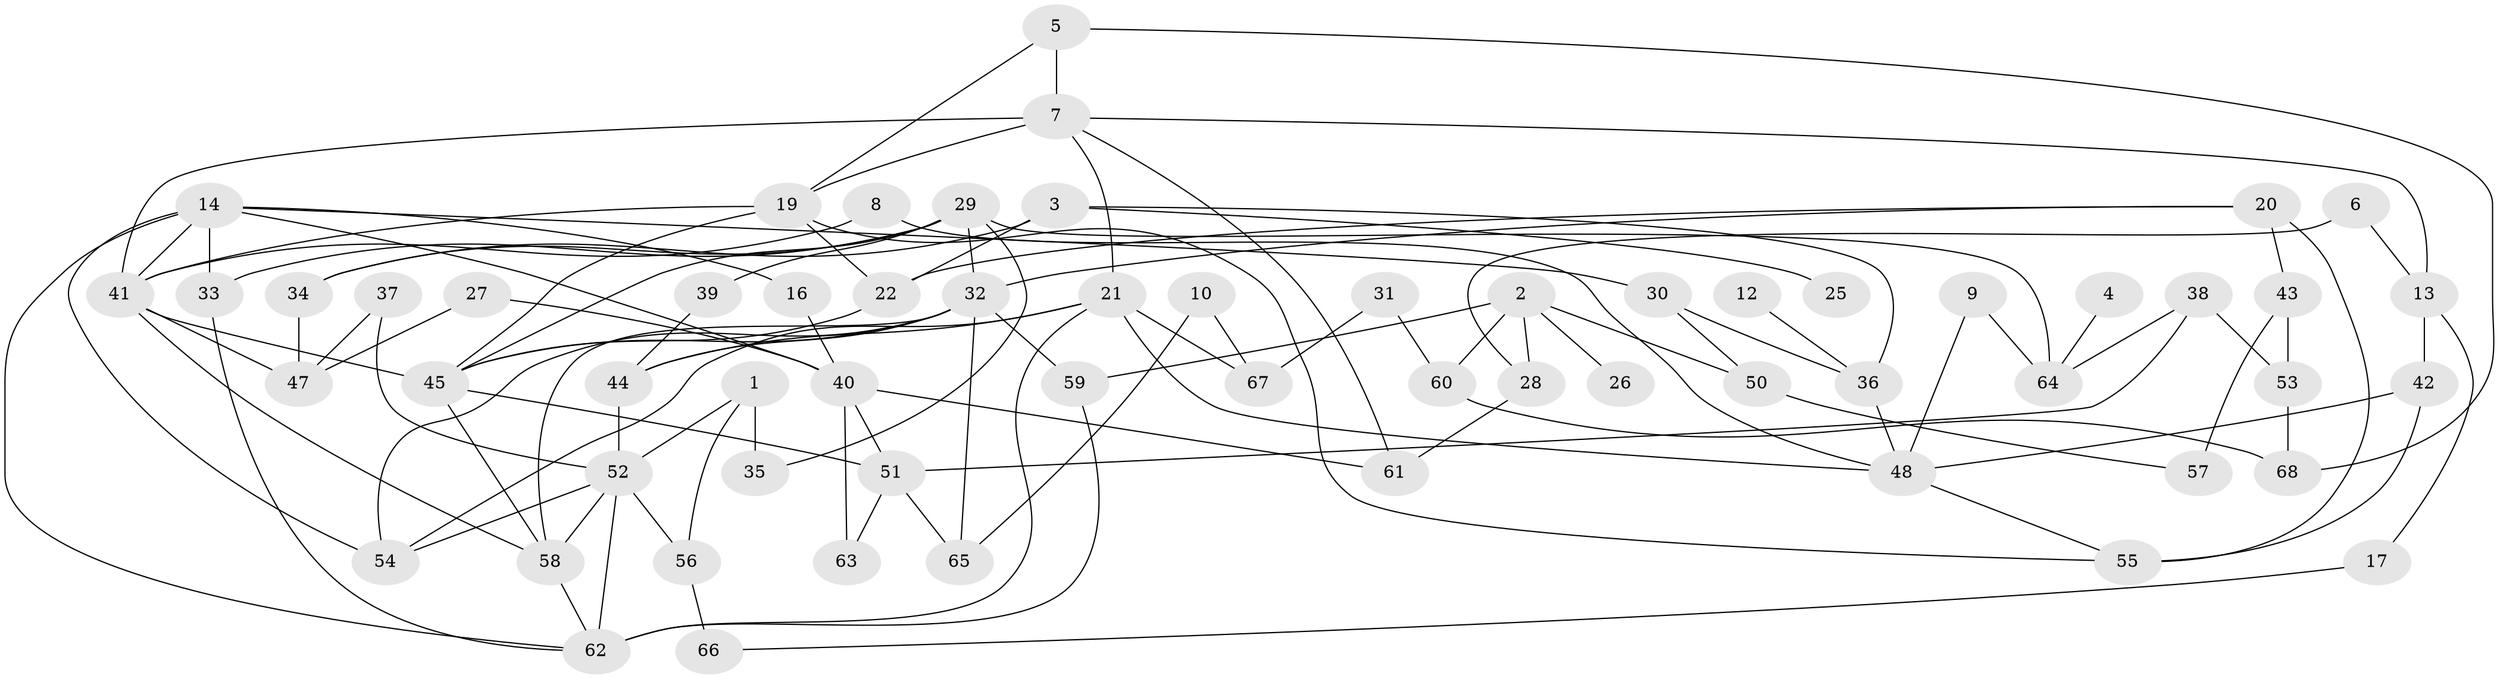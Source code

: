// original degree distribution, {3: 0.25925925925925924, 5: 0.1111111111111111, 1: 0.17777777777777778, 4: 0.14074074074074075, 2: 0.23703703703703705, 7: 0.014814814814814815, 0: 0.05185185185185185, 6: 0.007407407407407408}
// Generated by graph-tools (version 1.1) at 2025/00/03/09/25 03:00:50]
// undirected, 61 vertices, 110 edges
graph export_dot {
graph [start="1"]
  node [color=gray90,style=filled];
  1;
  2;
  3;
  4;
  5;
  6;
  7;
  8;
  9;
  10;
  12;
  13;
  14;
  16;
  17;
  19;
  20;
  21;
  22;
  25;
  26;
  27;
  28;
  29;
  30;
  31;
  32;
  33;
  34;
  35;
  36;
  37;
  38;
  39;
  40;
  41;
  42;
  43;
  44;
  45;
  47;
  48;
  50;
  51;
  52;
  53;
  54;
  55;
  56;
  57;
  58;
  59;
  60;
  61;
  62;
  63;
  64;
  65;
  66;
  67;
  68;
  1 -- 35 [weight=1.0];
  1 -- 52 [weight=1.0];
  1 -- 56 [weight=1.0];
  2 -- 26 [weight=1.0];
  2 -- 28 [weight=1.0];
  2 -- 50 [weight=1.0];
  2 -- 59 [weight=1.0];
  2 -- 60 [weight=1.0];
  3 -- 22 [weight=1.0];
  3 -- 25 [weight=1.0];
  3 -- 34 [weight=1.0];
  3 -- 36 [weight=1.0];
  4 -- 64 [weight=1.0];
  5 -- 7 [weight=1.0];
  5 -- 19 [weight=1.0];
  5 -- 68 [weight=1.0];
  6 -- 13 [weight=1.0];
  6 -- 28 [weight=1.0];
  7 -- 13 [weight=1.0];
  7 -- 19 [weight=2.0];
  7 -- 21 [weight=1.0];
  7 -- 41 [weight=1.0];
  7 -- 61 [weight=1.0];
  8 -- 41 [weight=1.0];
  8 -- 48 [weight=1.0];
  9 -- 48 [weight=1.0];
  9 -- 64 [weight=1.0];
  10 -- 65 [weight=1.0];
  10 -- 67 [weight=1.0];
  12 -- 36 [weight=1.0];
  13 -- 17 [weight=1.0];
  13 -- 42 [weight=1.0];
  14 -- 16 [weight=1.0];
  14 -- 30 [weight=1.0];
  14 -- 33 [weight=1.0];
  14 -- 40 [weight=1.0];
  14 -- 41 [weight=1.0];
  14 -- 54 [weight=1.0];
  14 -- 62 [weight=1.0];
  16 -- 40 [weight=1.0];
  17 -- 66 [weight=1.0];
  19 -- 22 [weight=1.0];
  19 -- 41 [weight=1.0];
  19 -- 45 [weight=1.0];
  19 -- 55 [weight=1.0];
  20 -- 22 [weight=1.0];
  20 -- 32 [weight=1.0];
  20 -- 43 [weight=2.0];
  20 -- 55 [weight=1.0];
  21 -- 44 [weight=1.0];
  21 -- 48 [weight=1.0];
  21 -- 54 [weight=1.0];
  21 -- 62 [weight=1.0];
  21 -- 67 [weight=1.0];
  22 -- 45 [weight=1.0];
  27 -- 40 [weight=1.0];
  27 -- 47 [weight=1.0];
  28 -- 61 [weight=1.0];
  29 -- 32 [weight=1.0];
  29 -- 33 [weight=1.0];
  29 -- 34 [weight=1.0];
  29 -- 35 [weight=1.0];
  29 -- 39 [weight=1.0];
  29 -- 45 [weight=1.0];
  29 -- 64 [weight=1.0];
  30 -- 36 [weight=1.0];
  30 -- 50 [weight=1.0];
  31 -- 60 [weight=1.0];
  31 -- 67 [weight=1.0];
  32 -- 44 [weight=2.0];
  32 -- 45 [weight=1.0];
  32 -- 54 [weight=1.0];
  32 -- 58 [weight=1.0];
  32 -- 59 [weight=1.0];
  32 -- 65 [weight=1.0];
  33 -- 62 [weight=1.0];
  34 -- 47 [weight=1.0];
  36 -- 48 [weight=1.0];
  37 -- 47 [weight=1.0];
  37 -- 52 [weight=1.0];
  38 -- 51 [weight=1.0];
  38 -- 53 [weight=1.0];
  38 -- 64 [weight=1.0];
  39 -- 44 [weight=1.0];
  40 -- 51 [weight=1.0];
  40 -- 61 [weight=1.0];
  40 -- 63 [weight=1.0];
  41 -- 45 [weight=1.0];
  41 -- 47 [weight=1.0];
  41 -- 58 [weight=1.0];
  42 -- 48 [weight=1.0];
  42 -- 55 [weight=1.0];
  43 -- 53 [weight=1.0];
  43 -- 57 [weight=2.0];
  44 -- 52 [weight=1.0];
  45 -- 51 [weight=1.0];
  45 -- 58 [weight=1.0];
  48 -- 55 [weight=1.0];
  50 -- 57 [weight=1.0];
  51 -- 63 [weight=1.0];
  51 -- 65 [weight=1.0];
  52 -- 54 [weight=1.0];
  52 -- 56 [weight=1.0];
  52 -- 58 [weight=1.0];
  52 -- 62 [weight=1.0];
  53 -- 68 [weight=1.0];
  56 -- 66 [weight=1.0];
  58 -- 62 [weight=1.0];
  59 -- 62 [weight=1.0];
  60 -- 68 [weight=1.0];
}
